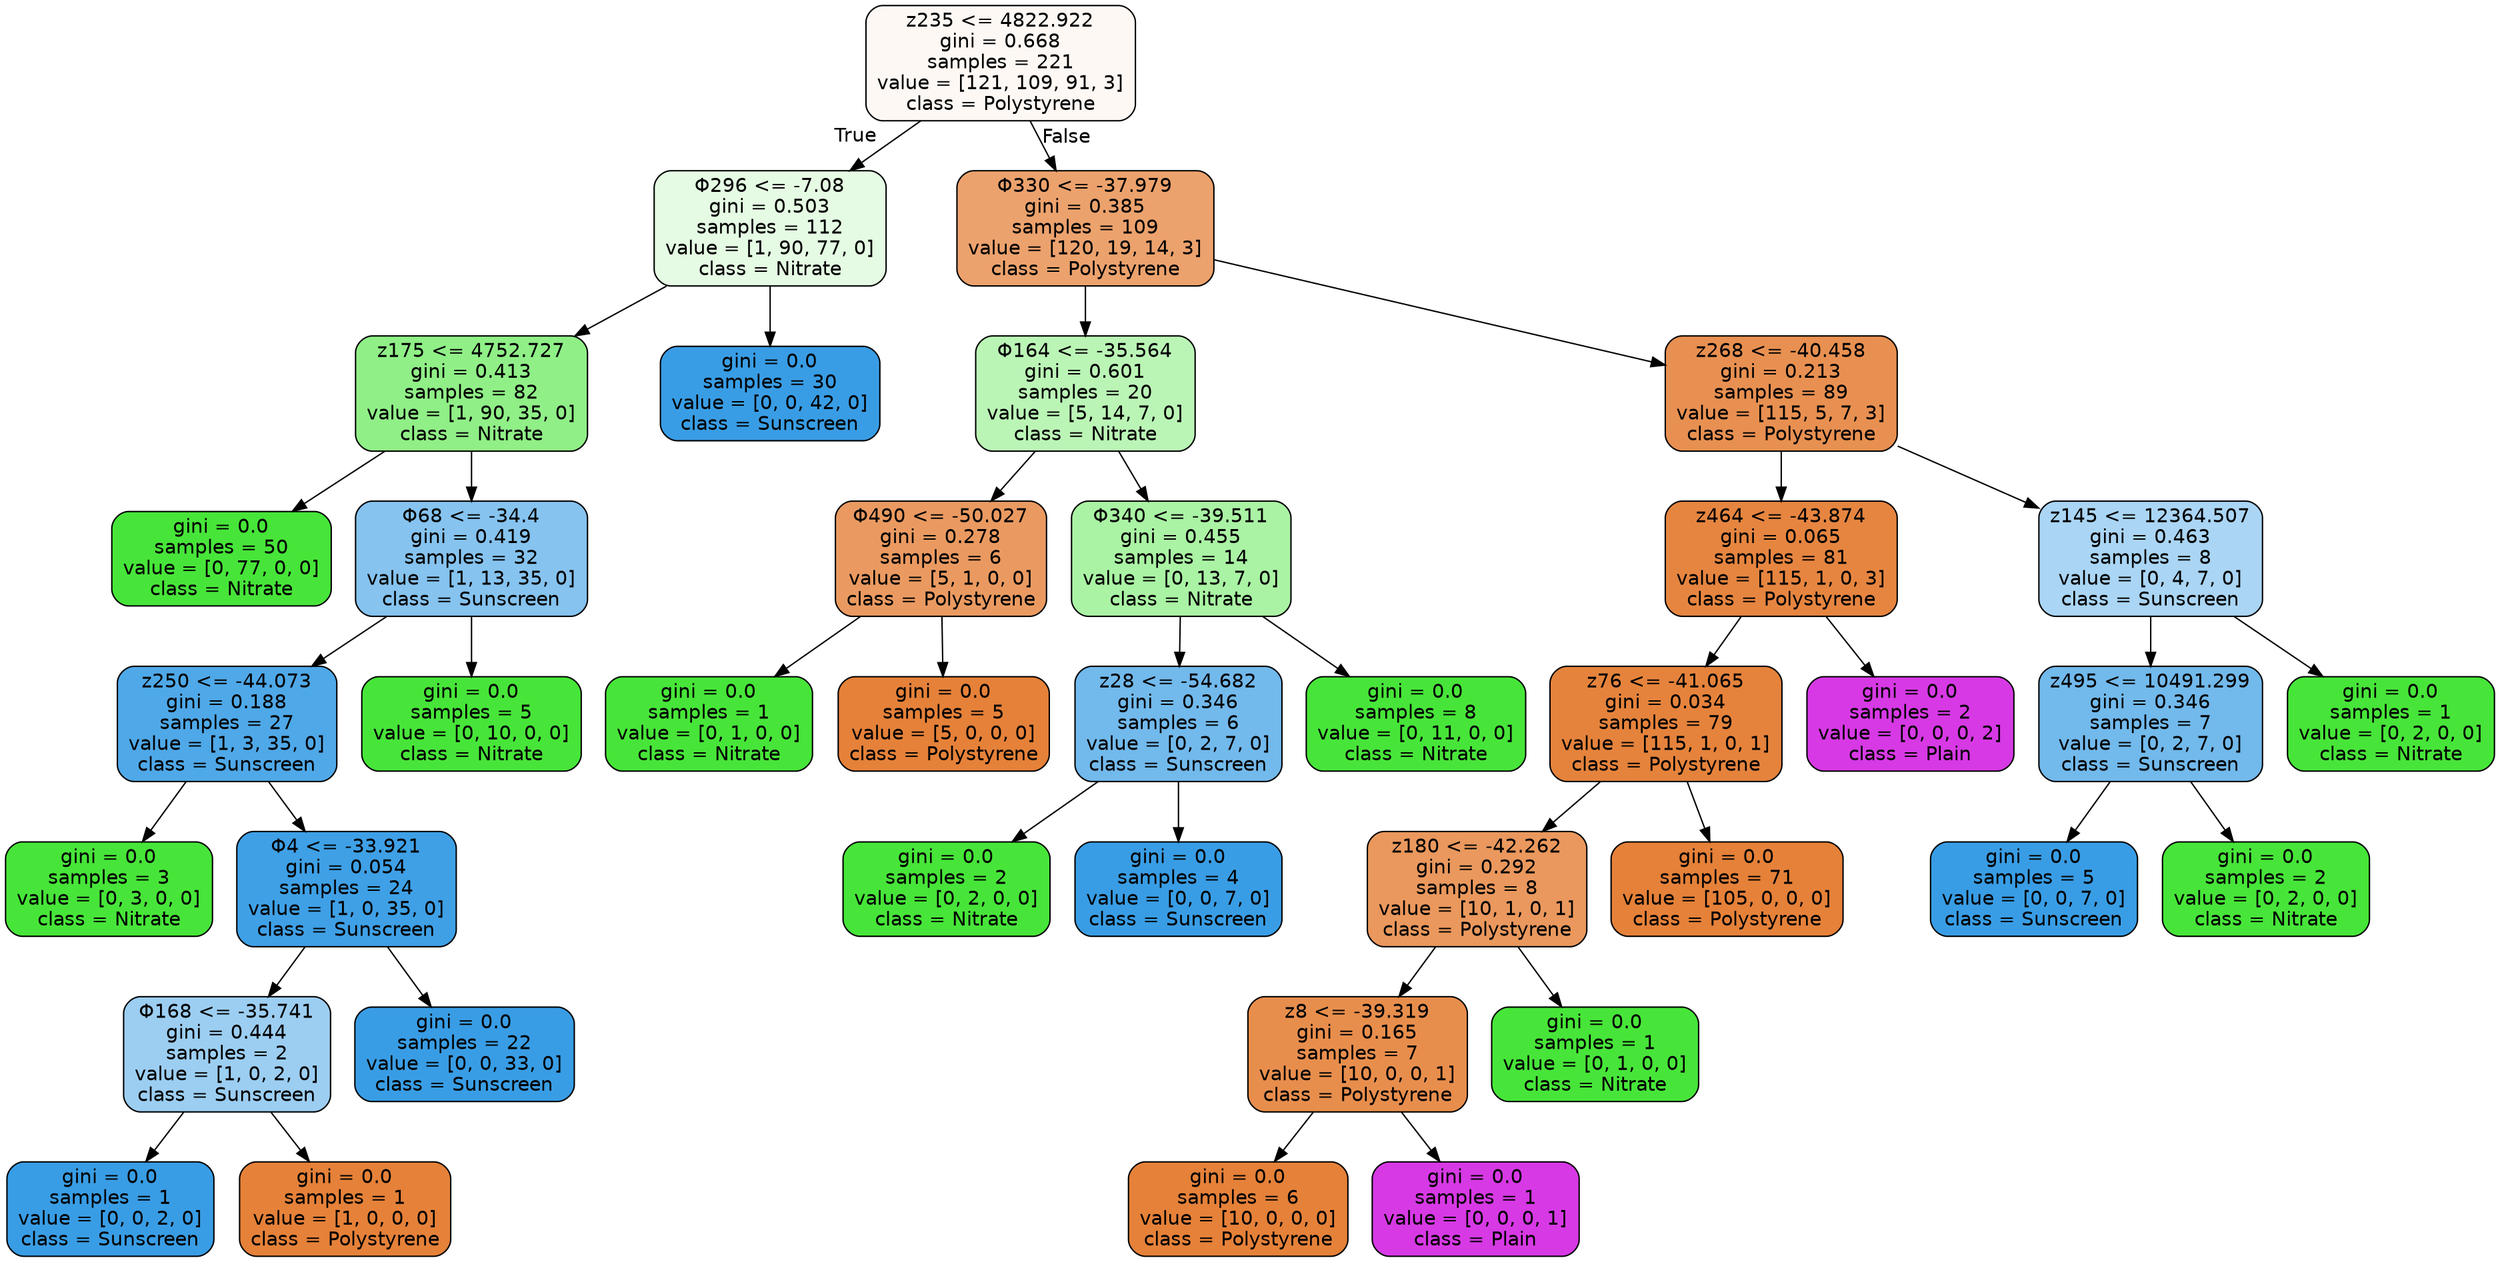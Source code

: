 digraph Tree {
node [shape=box, style="filled, rounded", color="black", fontname="helvetica"] ;
edge [fontname="helvetica"] ;
0 [label="z235 <= 4822.922\ngini = 0.668\nsamples = 221\nvalue = [121, 109, 91, 3]\nclass = Polystyrene", fillcolor="#fef8f4"] ;
1 [label="Φ296 <= -7.08\ngini = 0.503\nsamples = 112\nvalue = [1, 90, 77, 0]\nclass = Nitrate", fillcolor="#e5fbe3"] ;
0 -> 1 [labeldistance=2.5, labelangle=45, headlabel="True"] ;
2 [label="z175 <= 4752.727\ngini = 0.413\nsamples = 82\nvalue = [1, 90, 35, 0]\nclass = Nitrate", fillcolor="#90ef87"] ;
1 -> 2 ;
3 [label="gini = 0.0\nsamples = 50\nvalue = [0, 77, 0, 0]\nclass = Nitrate", fillcolor="#47e539"] ;
2 -> 3 ;
4 [label="Φ68 <= -34.4\ngini = 0.419\nsamples = 32\nvalue = [1, 13, 35, 0]\nclass = Sunscreen", fillcolor="#86c3ef"] ;
2 -> 4 ;
5 [label="z250 <= -44.073\ngini = 0.188\nsamples = 27\nvalue = [1, 3, 35, 0]\nclass = Sunscreen", fillcolor="#4fa8e8"] ;
4 -> 5 ;
6 [label="gini = 0.0\nsamples = 3\nvalue = [0, 3, 0, 0]\nclass = Nitrate", fillcolor="#47e539"] ;
5 -> 6 ;
7 [label="Φ4 <= -33.921\ngini = 0.054\nsamples = 24\nvalue = [1, 0, 35, 0]\nclass = Sunscreen", fillcolor="#3fa0e6"] ;
5 -> 7 ;
8 [label="Φ168 <= -35.741\ngini = 0.444\nsamples = 2\nvalue = [1, 0, 2, 0]\nclass = Sunscreen", fillcolor="#9ccef2"] ;
7 -> 8 ;
9 [label="gini = 0.0\nsamples = 1\nvalue = [0, 0, 2, 0]\nclass = Sunscreen", fillcolor="#399de5"] ;
8 -> 9 ;
10 [label="gini = 0.0\nsamples = 1\nvalue = [1, 0, 0, 0]\nclass = Polystyrene", fillcolor="#e58139"] ;
8 -> 10 ;
11 [label="gini = 0.0\nsamples = 22\nvalue = [0, 0, 33, 0]\nclass = Sunscreen", fillcolor="#399de5"] ;
7 -> 11 ;
12 [label="gini = 0.0\nsamples = 5\nvalue = [0, 10, 0, 0]\nclass = Nitrate", fillcolor="#47e539"] ;
4 -> 12 ;
13 [label="gini = 0.0\nsamples = 30\nvalue = [0, 0, 42, 0]\nclass = Sunscreen", fillcolor="#399de5"] ;
1 -> 13 ;
14 [label="Φ330 <= -37.979\ngini = 0.385\nsamples = 109\nvalue = [120, 19, 14, 3]\nclass = Polystyrene", fillcolor="#eca26d"] ;
0 -> 14 [labeldistance=2.5, labelangle=-45, headlabel="False"] ;
15 [label="Φ164 <= -35.564\ngini = 0.601\nsamples = 20\nvalue = [5, 14, 7, 0]\nclass = Nitrate", fillcolor="#bbf5b6"] ;
14 -> 15 ;
16 [label="Φ490 <= -50.027\ngini = 0.278\nsamples = 6\nvalue = [5, 1, 0, 0]\nclass = Polystyrene", fillcolor="#ea9a61"] ;
15 -> 16 ;
17 [label="gini = 0.0\nsamples = 1\nvalue = [0, 1, 0, 0]\nclass = Nitrate", fillcolor="#47e539"] ;
16 -> 17 ;
18 [label="gini = 0.0\nsamples = 5\nvalue = [5, 0, 0, 0]\nclass = Polystyrene", fillcolor="#e58139"] ;
16 -> 18 ;
19 [label="Φ340 <= -39.511\ngini = 0.455\nsamples = 14\nvalue = [0, 13, 7, 0]\nclass = Nitrate", fillcolor="#aaf3a4"] ;
15 -> 19 ;
20 [label="z28 <= -54.682\ngini = 0.346\nsamples = 6\nvalue = [0, 2, 7, 0]\nclass = Sunscreen", fillcolor="#72b9ec"] ;
19 -> 20 ;
21 [label="gini = 0.0\nsamples = 2\nvalue = [0, 2, 0, 0]\nclass = Nitrate", fillcolor="#47e539"] ;
20 -> 21 ;
22 [label="gini = 0.0\nsamples = 4\nvalue = [0, 0, 7, 0]\nclass = Sunscreen", fillcolor="#399de5"] ;
20 -> 22 ;
23 [label="gini = 0.0\nsamples = 8\nvalue = [0, 11, 0, 0]\nclass = Nitrate", fillcolor="#47e539"] ;
19 -> 23 ;
24 [label="z268 <= -40.458\ngini = 0.213\nsamples = 89\nvalue = [115, 5, 7, 3]\nclass = Polystyrene", fillcolor="#e89051"] ;
14 -> 24 ;
25 [label="z464 <= -43.874\ngini = 0.065\nsamples = 81\nvalue = [115, 1, 0, 3]\nclass = Polystyrene", fillcolor="#e68540"] ;
24 -> 25 ;
26 [label="z76 <= -41.065\ngini = 0.034\nsamples = 79\nvalue = [115, 1, 0, 1]\nclass = Polystyrene", fillcolor="#e5833c"] ;
25 -> 26 ;
27 [label="z180 <= -42.262\ngini = 0.292\nsamples = 8\nvalue = [10, 1, 0, 1]\nclass = Polystyrene", fillcolor="#ea985d"] ;
26 -> 27 ;
28 [label="z8 <= -39.319\ngini = 0.165\nsamples = 7\nvalue = [10, 0, 0, 1]\nclass = Polystyrene", fillcolor="#e88e4d"] ;
27 -> 28 ;
29 [label="gini = 0.0\nsamples = 6\nvalue = [10, 0, 0, 0]\nclass = Polystyrene", fillcolor="#e58139"] ;
28 -> 29 ;
30 [label="gini = 0.0\nsamples = 1\nvalue = [0, 0, 0, 1]\nclass = Plain", fillcolor="#d739e5"] ;
28 -> 30 ;
31 [label="gini = 0.0\nsamples = 1\nvalue = [0, 1, 0, 0]\nclass = Nitrate", fillcolor="#47e539"] ;
27 -> 31 ;
32 [label="gini = 0.0\nsamples = 71\nvalue = [105, 0, 0, 0]\nclass = Polystyrene", fillcolor="#e58139"] ;
26 -> 32 ;
33 [label="gini = 0.0\nsamples = 2\nvalue = [0, 0, 0, 2]\nclass = Plain", fillcolor="#d739e5"] ;
25 -> 33 ;
34 [label="z145 <= 12364.507\ngini = 0.463\nsamples = 8\nvalue = [0, 4, 7, 0]\nclass = Sunscreen", fillcolor="#aad5f4"] ;
24 -> 34 ;
35 [label="z495 <= 10491.299\ngini = 0.346\nsamples = 7\nvalue = [0, 2, 7, 0]\nclass = Sunscreen", fillcolor="#72b9ec"] ;
34 -> 35 ;
36 [label="gini = 0.0\nsamples = 5\nvalue = [0, 0, 7, 0]\nclass = Sunscreen", fillcolor="#399de5"] ;
35 -> 36 ;
37 [label="gini = 0.0\nsamples = 2\nvalue = [0, 2, 0, 0]\nclass = Nitrate", fillcolor="#47e539"] ;
35 -> 37 ;
38 [label="gini = 0.0\nsamples = 1\nvalue = [0, 2, 0, 0]\nclass = Nitrate", fillcolor="#47e539"] ;
34 -> 38 ;
}